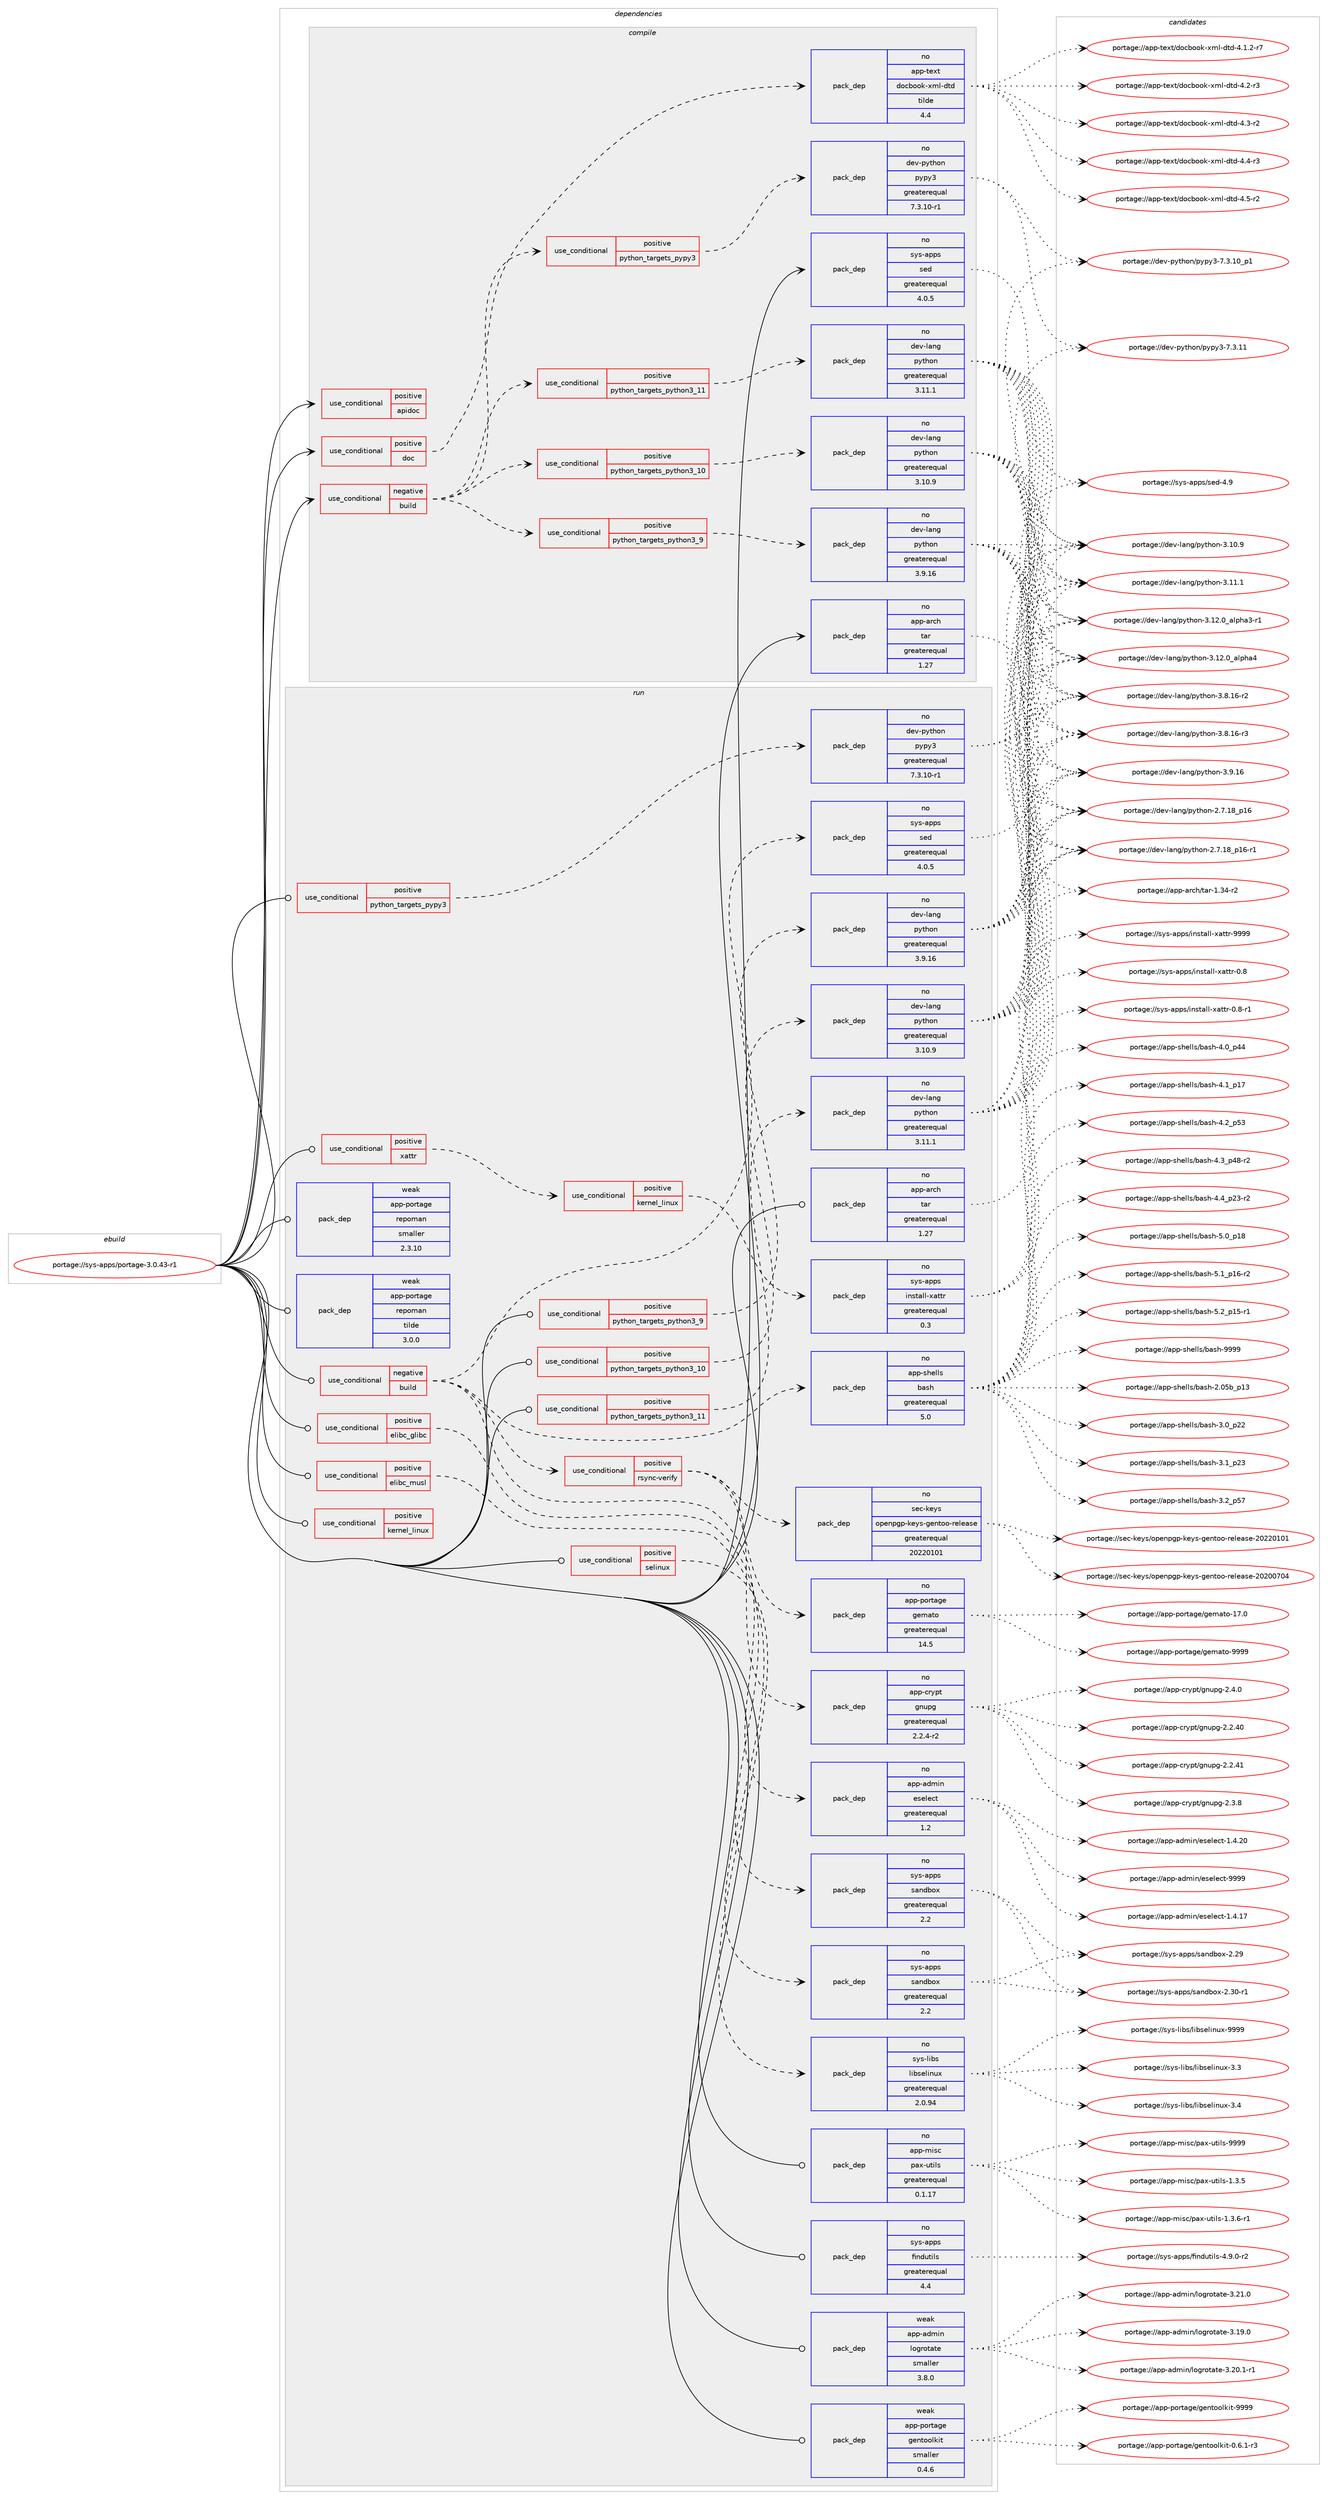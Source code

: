 digraph prolog {

# *************
# Graph options
# *************

newrank=true;
concentrate=true;
compound=true;
graph [rankdir=LR,fontname=Helvetica,fontsize=10,ranksep=1.5];#, ranksep=2.5, nodesep=0.2];
edge  [arrowhead=vee];
node  [fontname=Helvetica,fontsize=10];

# **********
# The ebuild
# **********

subgraph cluster_leftcol {
color=gray;
rank=same;
label=<<i>ebuild</i>>;
id [label="portage://sys-apps/portage-3.0.43-r1", color=red, width=4, href="../sys-apps/portage-3.0.43-r1.svg"];
}

# ****************
# The dependencies
# ****************

subgraph cluster_midcol {
color=gray;
label=<<i>dependencies</i>>;
subgraph cluster_compile {
fillcolor="#eeeeee";
style=filled;
label=<<i>compile</i>>;
subgraph cond3977 {
dependency6080 [label=<<TABLE BORDER="0" CELLBORDER="1" CELLSPACING="0" CELLPADDING="4"><TR><TD ROWSPAN="3" CELLPADDING="10">use_conditional</TD></TR><TR><TD>negative</TD></TR><TR><TD>build</TD></TR></TABLE>>, shape=none, color=red];
subgraph cond3978 {
dependency6081 [label=<<TABLE BORDER="0" CELLBORDER="1" CELLSPACING="0" CELLPADDING="4"><TR><TD ROWSPAN="3" CELLPADDING="10">use_conditional</TD></TR><TR><TD>positive</TD></TR><TR><TD>python_targets_pypy3</TD></TR></TABLE>>, shape=none, color=red];
subgraph pack2035 {
dependency6082 [label=<<TABLE BORDER="0" CELLBORDER="1" CELLSPACING="0" CELLPADDING="4" WIDTH="220"><TR><TD ROWSPAN="6" CELLPADDING="30">pack_dep</TD></TR><TR><TD WIDTH="110">no</TD></TR><TR><TD>dev-python</TD></TR><TR><TD>pypy3</TD></TR><TR><TD>greaterequal</TD></TR><TR><TD>7.3.10-r1</TD></TR></TABLE>>, shape=none, color=blue];
}
dependency6081:e -> dependency6082:w [weight=20,style="dashed",arrowhead="vee"];
}
dependency6080:e -> dependency6081:w [weight=20,style="dashed",arrowhead="vee"];
subgraph cond3979 {
dependency6083 [label=<<TABLE BORDER="0" CELLBORDER="1" CELLSPACING="0" CELLPADDING="4"><TR><TD ROWSPAN="3" CELLPADDING="10">use_conditional</TD></TR><TR><TD>positive</TD></TR><TR><TD>python_targets_python3_9</TD></TR></TABLE>>, shape=none, color=red];
subgraph pack2036 {
dependency6084 [label=<<TABLE BORDER="0" CELLBORDER="1" CELLSPACING="0" CELLPADDING="4" WIDTH="220"><TR><TD ROWSPAN="6" CELLPADDING="30">pack_dep</TD></TR><TR><TD WIDTH="110">no</TD></TR><TR><TD>dev-lang</TD></TR><TR><TD>python</TD></TR><TR><TD>greaterequal</TD></TR><TR><TD>3.9.16</TD></TR></TABLE>>, shape=none, color=blue];
}
dependency6083:e -> dependency6084:w [weight=20,style="dashed",arrowhead="vee"];
}
dependency6080:e -> dependency6083:w [weight=20,style="dashed",arrowhead="vee"];
subgraph cond3980 {
dependency6085 [label=<<TABLE BORDER="0" CELLBORDER="1" CELLSPACING="0" CELLPADDING="4"><TR><TD ROWSPAN="3" CELLPADDING="10">use_conditional</TD></TR><TR><TD>positive</TD></TR><TR><TD>python_targets_python3_10</TD></TR></TABLE>>, shape=none, color=red];
subgraph pack2037 {
dependency6086 [label=<<TABLE BORDER="0" CELLBORDER="1" CELLSPACING="0" CELLPADDING="4" WIDTH="220"><TR><TD ROWSPAN="6" CELLPADDING="30">pack_dep</TD></TR><TR><TD WIDTH="110">no</TD></TR><TR><TD>dev-lang</TD></TR><TR><TD>python</TD></TR><TR><TD>greaterequal</TD></TR><TR><TD>3.10.9</TD></TR></TABLE>>, shape=none, color=blue];
}
dependency6085:e -> dependency6086:w [weight=20,style="dashed",arrowhead="vee"];
}
dependency6080:e -> dependency6085:w [weight=20,style="dashed",arrowhead="vee"];
subgraph cond3981 {
dependency6087 [label=<<TABLE BORDER="0" CELLBORDER="1" CELLSPACING="0" CELLPADDING="4"><TR><TD ROWSPAN="3" CELLPADDING="10">use_conditional</TD></TR><TR><TD>positive</TD></TR><TR><TD>python_targets_python3_11</TD></TR></TABLE>>, shape=none, color=red];
subgraph pack2038 {
dependency6088 [label=<<TABLE BORDER="0" CELLBORDER="1" CELLSPACING="0" CELLPADDING="4" WIDTH="220"><TR><TD ROWSPAN="6" CELLPADDING="30">pack_dep</TD></TR><TR><TD WIDTH="110">no</TD></TR><TR><TD>dev-lang</TD></TR><TR><TD>python</TD></TR><TR><TD>greaterequal</TD></TR><TR><TD>3.11.1</TD></TR></TABLE>>, shape=none, color=blue];
}
dependency6087:e -> dependency6088:w [weight=20,style="dashed",arrowhead="vee"];
}
dependency6080:e -> dependency6087:w [weight=20,style="dashed",arrowhead="vee"];
}
id:e -> dependency6080:w [weight=20,style="solid",arrowhead="vee"];
subgraph cond3982 {
dependency6089 [label=<<TABLE BORDER="0" CELLBORDER="1" CELLSPACING="0" CELLPADDING="4"><TR><TD ROWSPAN="3" CELLPADDING="10">use_conditional</TD></TR><TR><TD>positive</TD></TR><TR><TD>apidoc</TD></TR></TABLE>>, shape=none, color=red];
# *** BEGIN UNKNOWN DEPENDENCY TYPE (TODO) ***
# dependency6089 -> package_dependency(portage://sys-apps/portage-3.0.43-r1,install,no,dev-python,sphinx,none,[,,],[],[use(optenable(python_targets_pypy3),negative),use(optenable(python_targets_python3_9),negative),use(optenable(python_targets_python3_10),negative),use(optenable(python_targets_python3_11),negative)])
# *** END UNKNOWN DEPENDENCY TYPE (TODO) ***

# *** BEGIN UNKNOWN DEPENDENCY TYPE (TODO) ***
# dependency6089 -> package_dependency(portage://sys-apps/portage-3.0.43-r1,install,no,dev-python,sphinx-epytext,none,[,,],[],[use(optenable(python_targets_pypy3),negative),use(optenable(python_targets_python3_9),negative),use(optenable(python_targets_python3_10),negative),use(optenable(python_targets_python3_11),negative)])
# *** END UNKNOWN DEPENDENCY TYPE (TODO) ***

}
id:e -> dependency6089:w [weight=20,style="solid",arrowhead="vee"];
subgraph cond3983 {
dependency6090 [label=<<TABLE BORDER="0" CELLBORDER="1" CELLSPACING="0" CELLPADDING="4"><TR><TD ROWSPAN="3" CELLPADDING="10">use_conditional</TD></TR><TR><TD>positive</TD></TR><TR><TD>doc</TD></TR></TABLE>>, shape=none, color=red];
# *** BEGIN UNKNOWN DEPENDENCY TYPE (TODO) ***
# dependency6090 -> package_dependency(portage://sys-apps/portage-3.0.43-r1,install,no,app-text,xmlto,none,[,,],[],[])
# *** END UNKNOWN DEPENDENCY TYPE (TODO) ***

subgraph pack2039 {
dependency6091 [label=<<TABLE BORDER="0" CELLBORDER="1" CELLSPACING="0" CELLPADDING="4" WIDTH="220"><TR><TD ROWSPAN="6" CELLPADDING="30">pack_dep</TD></TR><TR><TD WIDTH="110">no</TD></TR><TR><TD>app-text</TD></TR><TR><TD>docbook-xml-dtd</TD></TR><TR><TD>tilde</TD></TR><TR><TD>4.4</TD></TR></TABLE>>, shape=none, color=blue];
}
dependency6090:e -> dependency6091:w [weight=20,style="dashed",arrowhead="vee"];
}
id:e -> dependency6090:w [weight=20,style="solid",arrowhead="vee"];
subgraph pack2040 {
dependency6092 [label=<<TABLE BORDER="0" CELLBORDER="1" CELLSPACING="0" CELLPADDING="4" WIDTH="220"><TR><TD ROWSPAN="6" CELLPADDING="30">pack_dep</TD></TR><TR><TD WIDTH="110">no</TD></TR><TR><TD>app-arch</TD></TR><TR><TD>tar</TD></TR><TR><TD>greaterequal</TD></TR><TR><TD>1.27</TD></TR></TABLE>>, shape=none, color=blue];
}
id:e -> dependency6092:w [weight=20,style="solid",arrowhead="vee"];
# *** BEGIN UNKNOWN DEPENDENCY TYPE (TODO) ***
# id -> package_dependency(portage://sys-apps/portage-3.0.43-r1,install,no,dev-lang,python-exec,none,[,,],[slot(2)],[])
# *** END UNKNOWN DEPENDENCY TYPE (TODO) ***

subgraph pack2041 {
dependency6093 [label=<<TABLE BORDER="0" CELLBORDER="1" CELLSPACING="0" CELLPADDING="4" WIDTH="220"><TR><TD ROWSPAN="6" CELLPADDING="30">pack_dep</TD></TR><TR><TD WIDTH="110">no</TD></TR><TR><TD>sys-apps</TD></TR><TR><TD>sed</TD></TR><TR><TD>greaterequal</TD></TR><TR><TD>4.0.5</TD></TR></TABLE>>, shape=none, color=blue];
}
id:e -> dependency6093:w [weight=20,style="solid",arrowhead="vee"];
# *** BEGIN UNKNOWN DEPENDENCY TYPE (TODO) ***
# id -> package_dependency(portage://sys-apps/portage-3.0.43-r1,install,no,sys-devel,patch,none,[,,],[],[])
# *** END UNKNOWN DEPENDENCY TYPE (TODO) ***

}
subgraph cluster_compileandrun {
fillcolor="#eeeeee";
style=filled;
label=<<i>compile and run</i>>;
}
subgraph cluster_run {
fillcolor="#eeeeee";
style=filled;
label=<<i>run</i>>;
subgraph cond3984 {
dependency6094 [label=<<TABLE BORDER="0" CELLBORDER="1" CELLSPACING="0" CELLPADDING="4"><TR><TD ROWSPAN="3" CELLPADDING="10">use_conditional</TD></TR><TR><TD>negative</TD></TR><TR><TD>build</TD></TR></TABLE>>, shape=none, color=red];
subgraph pack2042 {
dependency6095 [label=<<TABLE BORDER="0" CELLBORDER="1" CELLSPACING="0" CELLPADDING="4" WIDTH="220"><TR><TD ROWSPAN="6" CELLPADDING="30">pack_dep</TD></TR><TR><TD WIDTH="110">no</TD></TR><TR><TD>sys-apps</TD></TR><TR><TD>sed</TD></TR><TR><TD>greaterequal</TD></TR><TR><TD>4.0.5</TD></TR></TABLE>>, shape=none, color=blue];
}
dependency6094:e -> dependency6095:w [weight=20,style="dashed",arrowhead="vee"];
subgraph pack2043 {
dependency6096 [label=<<TABLE BORDER="0" CELLBORDER="1" CELLSPACING="0" CELLPADDING="4" WIDTH="220"><TR><TD ROWSPAN="6" CELLPADDING="30">pack_dep</TD></TR><TR><TD WIDTH="110">no</TD></TR><TR><TD>app-shells</TD></TR><TR><TD>bash</TD></TR><TR><TD>greaterequal</TD></TR><TR><TD>5.0</TD></TR></TABLE>>, shape=none, color=blue];
}
dependency6094:e -> dependency6096:w [weight=20,style="dashed",arrowhead="vee"];
subgraph pack2044 {
dependency6097 [label=<<TABLE BORDER="0" CELLBORDER="1" CELLSPACING="0" CELLPADDING="4" WIDTH="220"><TR><TD ROWSPAN="6" CELLPADDING="30">pack_dep</TD></TR><TR><TD WIDTH="110">no</TD></TR><TR><TD>app-admin</TD></TR><TR><TD>eselect</TD></TR><TR><TD>greaterequal</TD></TR><TR><TD>1.2</TD></TR></TABLE>>, shape=none, color=blue];
}
dependency6094:e -> dependency6097:w [weight=20,style="dashed",arrowhead="vee"];
subgraph cond3985 {
dependency6098 [label=<<TABLE BORDER="0" CELLBORDER="1" CELLSPACING="0" CELLPADDING="4"><TR><TD ROWSPAN="3" CELLPADDING="10">use_conditional</TD></TR><TR><TD>positive</TD></TR><TR><TD>rsync-verify</TD></TR></TABLE>>, shape=none, color=red];
subgraph pack2045 {
dependency6099 [label=<<TABLE BORDER="0" CELLBORDER="1" CELLSPACING="0" CELLPADDING="4" WIDTH="220"><TR><TD ROWSPAN="6" CELLPADDING="30">pack_dep</TD></TR><TR><TD WIDTH="110">no</TD></TR><TR><TD>app-portage</TD></TR><TR><TD>gemato</TD></TR><TR><TD>greaterequal</TD></TR><TR><TD>14.5</TD></TR></TABLE>>, shape=none, color=blue];
}
dependency6098:e -> dependency6099:w [weight=20,style="dashed",arrowhead="vee"];
subgraph pack2046 {
dependency6100 [label=<<TABLE BORDER="0" CELLBORDER="1" CELLSPACING="0" CELLPADDING="4" WIDTH="220"><TR><TD ROWSPAN="6" CELLPADDING="30">pack_dep</TD></TR><TR><TD WIDTH="110">no</TD></TR><TR><TD>sec-keys</TD></TR><TR><TD>openpgp-keys-gentoo-release</TD></TR><TR><TD>greaterequal</TD></TR><TR><TD>20220101</TD></TR></TABLE>>, shape=none, color=blue];
}
dependency6098:e -> dependency6100:w [weight=20,style="dashed",arrowhead="vee"];
subgraph pack2047 {
dependency6101 [label=<<TABLE BORDER="0" CELLBORDER="1" CELLSPACING="0" CELLPADDING="4" WIDTH="220"><TR><TD ROWSPAN="6" CELLPADDING="30">pack_dep</TD></TR><TR><TD WIDTH="110">no</TD></TR><TR><TD>app-crypt</TD></TR><TR><TD>gnupg</TD></TR><TR><TD>greaterequal</TD></TR><TR><TD>2.2.4-r2</TD></TR></TABLE>>, shape=none, color=blue];
}
dependency6098:e -> dependency6101:w [weight=20,style="dashed",arrowhead="vee"];
}
dependency6094:e -> dependency6098:w [weight=20,style="dashed",arrowhead="vee"];
}
id:e -> dependency6094:w [weight=20,style="solid",arrowhead="odot"];
subgraph cond3986 {
dependency6102 [label=<<TABLE BORDER="0" CELLBORDER="1" CELLSPACING="0" CELLPADDING="4"><TR><TD ROWSPAN="3" CELLPADDING="10">use_conditional</TD></TR><TR><TD>positive</TD></TR><TR><TD>elibc_glibc</TD></TR></TABLE>>, shape=none, color=red];
subgraph pack2048 {
dependency6103 [label=<<TABLE BORDER="0" CELLBORDER="1" CELLSPACING="0" CELLPADDING="4" WIDTH="220"><TR><TD ROWSPAN="6" CELLPADDING="30">pack_dep</TD></TR><TR><TD WIDTH="110">no</TD></TR><TR><TD>sys-apps</TD></TR><TR><TD>sandbox</TD></TR><TR><TD>greaterequal</TD></TR><TR><TD>2.2</TD></TR></TABLE>>, shape=none, color=blue];
}
dependency6102:e -> dependency6103:w [weight=20,style="dashed",arrowhead="vee"];
}
id:e -> dependency6102:w [weight=20,style="solid",arrowhead="odot"];
subgraph cond3987 {
dependency6104 [label=<<TABLE BORDER="0" CELLBORDER="1" CELLSPACING="0" CELLPADDING="4"><TR><TD ROWSPAN="3" CELLPADDING="10">use_conditional</TD></TR><TR><TD>positive</TD></TR><TR><TD>elibc_musl</TD></TR></TABLE>>, shape=none, color=red];
subgraph pack2049 {
dependency6105 [label=<<TABLE BORDER="0" CELLBORDER="1" CELLSPACING="0" CELLPADDING="4" WIDTH="220"><TR><TD ROWSPAN="6" CELLPADDING="30">pack_dep</TD></TR><TR><TD WIDTH="110">no</TD></TR><TR><TD>sys-apps</TD></TR><TR><TD>sandbox</TD></TR><TR><TD>greaterequal</TD></TR><TR><TD>2.2</TD></TR></TABLE>>, shape=none, color=blue];
}
dependency6104:e -> dependency6105:w [weight=20,style="dashed",arrowhead="vee"];
}
id:e -> dependency6104:w [weight=20,style="solid",arrowhead="odot"];
subgraph cond3988 {
dependency6106 [label=<<TABLE BORDER="0" CELLBORDER="1" CELLSPACING="0" CELLPADDING="4"><TR><TD ROWSPAN="3" CELLPADDING="10">use_conditional</TD></TR><TR><TD>positive</TD></TR><TR><TD>kernel_linux</TD></TR></TABLE>>, shape=none, color=red];
# *** BEGIN UNKNOWN DEPENDENCY TYPE (TODO) ***
# dependency6106 -> package_dependency(portage://sys-apps/portage-3.0.43-r1,run,no,sys-apps,util-linux,none,[,,],[],[])
# *** END UNKNOWN DEPENDENCY TYPE (TODO) ***

}
id:e -> dependency6106:w [weight=20,style="solid",arrowhead="odot"];
subgraph cond3989 {
dependency6107 [label=<<TABLE BORDER="0" CELLBORDER="1" CELLSPACING="0" CELLPADDING="4"><TR><TD ROWSPAN="3" CELLPADDING="10">use_conditional</TD></TR><TR><TD>positive</TD></TR><TR><TD>python_targets_pypy3</TD></TR></TABLE>>, shape=none, color=red];
subgraph pack2050 {
dependency6108 [label=<<TABLE BORDER="0" CELLBORDER="1" CELLSPACING="0" CELLPADDING="4" WIDTH="220"><TR><TD ROWSPAN="6" CELLPADDING="30">pack_dep</TD></TR><TR><TD WIDTH="110">no</TD></TR><TR><TD>dev-python</TD></TR><TR><TD>pypy3</TD></TR><TR><TD>greaterequal</TD></TR><TR><TD>7.3.10-r1</TD></TR></TABLE>>, shape=none, color=blue];
}
dependency6107:e -> dependency6108:w [weight=20,style="dashed",arrowhead="vee"];
}
id:e -> dependency6107:w [weight=20,style="solid",arrowhead="odot"];
subgraph cond3990 {
dependency6109 [label=<<TABLE BORDER="0" CELLBORDER="1" CELLSPACING="0" CELLPADDING="4"><TR><TD ROWSPAN="3" CELLPADDING="10">use_conditional</TD></TR><TR><TD>positive</TD></TR><TR><TD>python_targets_python3_10</TD></TR></TABLE>>, shape=none, color=red];
subgraph pack2051 {
dependency6110 [label=<<TABLE BORDER="0" CELLBORDER="1" CELLSPACING="0" CELLPADDING="4" WIDTH="220"><TR><TD ROWSPAN="6" CELLPADDING="30">pack_dep</TD></TR><TR><TD WIDTH="110">no</TD></TR><TR><TD>dev-lang</TD></TR><TR><TD>python</TD></TR><TR><TD>greaterequal</TD></TR><TR><TD>3.10.9</TD></TR></TABLE>>, shape=none, color=blue];
}
dependency6109:e -> dependency6110:w [weight=20,style="dashed",arrowhead="vee"];
}
id:e -> dependency6109:w [weight=20,style="solid",arrowhead="odot"];
subgraph cond3991 {
dependency6111 [label=<<TABLE BORDER="0" CELLBORDER="1" CELLSPACING="0" CELLPADDING="4"><TR><TD ROWSPAN="3" CELLPADDING="10">use_conditional</TD></TR><TR><TD>positive</TD></TR><TR><TD>python_targets_python3_11</TD></TR></TABLE>>, shape=none, color=red];
subgraph pack2052 {
dependency6112 [label=<<TABLE BORDER="0" CELLBORDER="1" CELLSPACING="0" CELLPADDING="4" WIDTH="220"><TR><TD ROWSPAN="6" CELLPADDING="30">pack_dep</TD></TR><TR><TD WIDTH="110">no</TD></TR><TR><TD>dev-lang</TD></TR><TR><TD>python</TD></TR><TR><TD>greaterequal</TD></TR><TR><TD>3.11.1</TD></TR></TABLE>>, shape=none, color=blue];
}
dependency6111:e -> dependency6112:w [weight=20,style="dashed",arrowhead="vee"];
}
id:e -> dependency6111:w [weight=20,style="solid",arrowhead="odot"];
subgraph cond3992 {
dependency6113 [label=<<TABLE BORDER="0" CELLBORDER="1" CELLSPACING="0" CELLPADDING="4"><TR><TD ROWSPAN="3" CELLPADDING="10">use_conditional</TD></TR><TR><TD>positive</TD></TR><TR><TD>python_targets_python3_9</TD></TR></TABLE>>, shape=none, color=red];
subgraph pack2053 {
dependency6114 [label=<<TABLE BORDER="0" CELLBORDER="1" CELLSPACING="0" CELLPADDING="4" WIDTH="220"><TR><TD ROWSPAN="6" CELLPADDING="30">pack_dep</TD></TR><TR><TD WIDTH="110">no</TD></TR><TR><TD>dev-lang</TD></TR><TR><TD>python</TD></TR><TR><TD>greaterequal</TD></TR><TR><TD>3.9.16</TD></TR></TABLE>>, shape=none, color=blue];
}
dependency6113:e -> dependency6114:w [weight=20,style="dashed",arrowhead="vee"];
}
id:e -> dependency6113:w [weight=20,style="solid",arrowhead="odot"];
subgraph cond3993 {
dependency6115 [label=<<TABLE BORDER="0" CELLBORDER="1" CELLSPACING="0" CELLPADDING="4"><TR><TD ROWSPAN="3" CELLPADDING="10">use_conditional</TD></TR><TR><TD>positive</TD></TR><TR><TD>selinux</TD></TR></TABLE>>, shape=none, color=red];
subgraph pack2054 {
dependency6116 [label=<<TABLE BORDER="0" CELLBORDER="1" CELLSPACING="0" CELLPADDING="4" WIDTH="220"><TR><TD ROWSPAN="6" CELLPADDING="30">pack_dep</TD></TR><TR><TD WIDTH="110">no</TD></TR><TR><TD>sys-libs</TD></TR><TR><TD>libselinux</TD></TR><TR><TD>greaterequal</TD></TR><TR><TD>2.0.94</TD></TR></TABLE>>, shape=none, color=blue];
}
dependency6115:e -> dependency6116:w [weight=20,style="dashed",arrowhead="vee"];
}
id:e -> dependency6115:w [weight=20,style="solid",arrowhead="odot"];
subgraph cond3994 {
dependency6117 [label=<<TABLE BORDER="0" CELLBORDER="1" CELLSPACING="0" CELLPADDING="4"><TR><TD ROWSPAN="3" CELLPADDING="10">use_conditional</TD></TR><TR><TD>positive</TD></TR><TR><TD>xattr</TD></TR></TABLE>>, shape=none, color=red];
subgraph cond3995 {
dependency6118 [label=<<TABLE BORDER="0" CELLBORDER="1" CELLSPACING="0" CELLPADDING="4"><TR><TD ROWSPAN="3" CELLPADDING="10">use_conditional</TD></TR><TR><TD>positive</TD></TR><TR><TD>kernel_linux</TD></TR></TABLE>>, shape=none, color=red];
subgraph pack2055 {
dependency6119 [label=<<TABLE BORDER="0" CELLBORDER="1" CELLSPACING="0" CELLPADDING="4" WIDTH="220"><TR><TD ROWSPAN="6" CELLPADDING="30">pack_dep</TD></TR><TR><TD WIDTH="110">no</TD></TR><TR><TD>sys-apps</TD></TR><TR><TD>install-xattr</TD></TR><TR><TD>greaterequal</TD></TR><TR><TD>0.3</TD></TR></TABLE>>, shape=none, color=blue];
}
dependency6118:e -> dependency6119:w [weight=20,style="dashed",arrowhead="vee"];
}
dependency6117:e -> dependency6118:w [weight=20,style="dashed",arrowhead="vee"];
}
id:e -> dependency6117:w [weight=20,style="solid",arrowhead="odot"];
# *** BEGIN UNKNOWN DEPENDENCY TYPE (TODO) ***
# id -> package_dependency(portage://sys-apps/portage-3.0.43-r1,run,no,acct-user,portage,none,[,,],[],[])
# *** END UNKNOWN DEPENDENCY TYPE (TODO) ***

subgraph pack2056 {
dependency6120 [label=<<TABLE BORDER="0" CELLBORDER="1" CELLSPACING="0" CELLPADDING="4" WIDTH="220"><TR><TD ROWSPAN="6" CELLPADDING="30">pack_dep</TD></TR><TR><TD WIDTH="110">no</TD></TR><TR><TD>app-arch</TD></TR><TR><TD>tar</TD></TR><TR><TD>greaterequal</TD></TR><TR><TD>1.27</TD></TR></TABLE>>, shape=none, color=blue];
}
id:e -> dependency6120:w [weight=20,style="solid",arrowhead="odot"];
# *** BEGIN UNKNOWN DEPENDENCY TYPE (TODO) ***
# id -> package_dependency(portage://sys-apps/portage-3.0.43-r1,run,no,app-arch,zstd,none,[,,],[],[])
# *** END UNKNOWN DEPENDENCY TYPE (TODO) ***

subgraph pack2057 {
dependency6121 [label=<<TABLE BORDER="0" CELLBORDER="1" CELLSPACING="0" CELLPADDING="4" WIDTH="220"><TR><TD ROWSPAN="6" CELLPADDING="30">pack_dep</TD></TR><TR><TD WIDTH="110">no</TD></TR><TR><TD>app-misc</TD></TR><TR><TD>pax-utils</TD></TR><TR><TD>greaterequal</TD></TR><TR><TD>0.1.17</TD></TR></TABLE>>, shape=none, color=blue];
}
id:e -> dependency6121:w [weight=20,style="solid",arrowhead="odot"];
# *** BEGIN UNKNOWN DEPENDENCY TYPE (TODO) ***
# id -> package_dependency(portage://sys-apps/portage-3.0.43-r1,run,no,dev-lang,python-exec,none,[,,],[slot(2)],[])
# *** END UNKNOWN DEPENDENCY TYPE (TODO) ***

subgraph pack2058 {
dependency6122 [label=<<TABLE BORDER="0" CELLBORDER="1" CELLSPACING="0" CELLPADDING="4" WIDTH="220"><TR><TD ROWSPAN="6" CELLPADDING="30">pack_dep</TD></TR><TR><TD WIDTH="110">no</TD></TR><TR><TD>sys-apps</TD></TR><TR><TD>findutils</TD></TR><TR><TD>greaterequal</TD></TR><TR><TD>4.4</TD></TR></TABLE>>, shape=none, color=blue];
}
id:e -> dependency6122:w [weight=20,style="solid",arrowhead="odot"];
subgraph pack2059 {
dependency6123 [label=<<TABLE BORDER="0" CELLBORDER="1" CELLSPACING="0" CELLPADDING="4" WIDTH="220"><TR><TD ROWSPAN="6" CELLPADDING="30">pack_dep</TD></TR><TR><TD WIDTH="110">weak</TD></TR><TR><TD>app-admin</TD></TR><TR><TD>logrotate</TD></TR><TR><TD>smaller</TD></TR><TR><TD>3.8.0</TD></TR></TABLE>>, shape=none, color=blue];
}
id:e -> dependency6123:w [weight=20,style="solid",arrowhead="odot"];
subgraph pack2060 {
dependency6124 [label=<<TABLE BORDER="0" CELLBORDER="1" CELLSPACING="0" CELLPADDING="4" WIDTH="220"><TR><TD ROWSPAN="6" CELLPADDING="30">pack_dep</TD></TR><TR><TD WIDTH="110">weak</TD></TR><TR><TD>app-portage</TD></TR><TR><TD>gentoolkit</TD></TR><TR><TD>smaller</TD></TR><TR><TD>0.4.6</TD></TR></TABLE>>, shape=none, color=blue];
}
id:e -> dependency6124:w [weight=20,style="solid",arrowhead="odot"];
subgraph pack2061 {
dependency6125 [label=<<TABLE BORDER="0" CELLBORDER="1" CELLSPACING="0" CELLPADDING="4" WIDTH="220"><TR><TD ROWSPAN="6" CELLPADDING="30">pack_dep</TD></TR><TR><TD WIDTH="110">weak</TD></TR><TR><TD>app-portage</TD></TR><TR><TD>repoman</TD></TR><TR><TD>smaller</TD></TR><TR><TD>2.3.10</TD></TR></TABLE>>, shape=none, color=blue];
}
id:e -> dependency6125:w [weight=20,style="solid",arrowhead="odot"];
subgraph pack2062 {
dependency6126 [label=<<TABLE BORDER="0" CELLBORDER="1" CELLSPACING="0" CELLPADDING="4" WIDTH="220"><TR><TD ROWSPAN="6" CELLPADDING="30">pack_dep</TD></TR><TR><TD WIDTH="110">weak</TD></TR><TR><TD>app-portage</TD></TR><TR><TD>repoman</TD></TR><TR><TD>tilde</TD></TR><TR><TD>3.0.0</TD></TR></TABLE>>, shape=none, color=blue];
}
id:e -> dependency6126:w [weight=20,style="solid",arrowhead="odot"];
}
}

# **************
# The candidates
# **************

subgraph cluster_choices {
rank=same;
color=gray;
label=<<i>candidates</i>>;

subgraph choice2035 {
color=black;
nodesep=1;
choice100101118451121211161041111104711212111212151455546514649489511249 [label="portage://dev-python/pypy3-7.3.10_p1", color=red, width=4,href="../dev-python/pypy3-7.3.10_p1.svg"];
choice10010111845112121116104111110471121211121215145554651464949 [label="portage://dev-python/pypy3-7.3.11", color=red, width=4,href="../dev-python/pypy3-7.3.11.svg"];
dependency6082:e -> choice100101118451121211161041111104711212111212151455546514649489511249:w [style=dotted,weight="100"];
dependency6082:e -> choice10010111845112121116104111110471121211121215145554651464949:w [style=dotted,weight="100"];
}
subgraph choice2036 {
color=black;
nodesep=1;
choice10010111845108971101034711212111610411111045504655464956951124954 [label="portage://dev-lang/python-2.7.18_p16", color=red, width=4,href="../dev-lang/python-2.7.18_p16.svg"];
choice100101118451089711010347112121116104111110455046554649569511249544511449 [label="portage://dev-lang/python-2.7.18_p16-r1", color=red, width=4,href="../dev-lang/python-2.7.18_p16-r1.svg"];
choice10010111845108971101034711212111610411111045514649484657 [label="portage://dev-lang/python-3.10.9", color=red, width=4,href="../dev-lang/python-3.10.9.svg"];
choice10010111845108971101034711212111610411111045514649494649 [label="portage://dev-lang/python-3.11.1", color=red, width=4,href="../dev-lang/python-3.11.1.svg"];
choice10010111845108971101034711212111610411111045514649504648959710811210497514511449 [label="portage://dev-lang/python-3.12.0_alpha3-r1", color=red, width=4,href="../dev-lang/python-3.12.0_alpha3-r1.svg"];
choice1001011184510897110103471121211161041111104551464950464895971081121049752 [label="portage://dev-lang/python-3.12.0_alpha4", color=red, width=4,href="../dev-lang/python-3.12.0_alpha4.svg"];
choice100101118451089711010347112121116104111110455146564649544511450 [label="portage://dev-lang/python-3.8.16-r2", color=red, width=4,href="../dev-lang/python-3.8.16-r2.svg"];
choice100101118451089711010347112121116104111110455146564649544511451 [label="portage://dev-lang/python-3.8.16-r3", color=red, width=4,href="../dev-lang/python-3.8.16-r3.svg"];
choice10010111845108971101034711212111610411111045514657464954 [label="portage://dev-lang/python-3.9.16", color=red, width=4,href="../dev-lang/python-3.9.16.svg"];
dependency6084:e -> choice10010111845108971101034711212111610411111045504655464956951124954:w [style=dotted,weight="100"];
dependency6084:e -> choice100101118451089711010347112121116104111110455046554649569511249544511449:w [style=dotted,weight="100"];
dependency6084:e -> choice10010111845108971101034711212111610411111045514649484657:w [style=dotted,weight="100"];
dependency6084:e -> choice10010111845108971101034711212111610411111045514649494649:w [style=dotted,weight="100"];
dependency6084:e -> choice10010111845108971101034711212111610411111045514649504648959710811210497514511449:w [style=dotted,weight="100"];
dependency6084:e -> choice1001011184510897110103471121211161041111104551464950464895971081121049752:w [style=dotted,weight="100"];
dependency6084:e -> choice100101118451089711010347112121116104111110455146564649544511450:w [style=dotted,weight="100"];
dependency6084:e -> choice100101118451089711010347112121116104111110455146564649544511451:w [style=dotted,weight="100"];
dependency6084:e -> choice10010111845108971101034711212111610411111045514657464954:w [style=dotted,weight="100"];
}
subgraph choice2037 {
color=black;
nodesep=1;
choice10010111845108971101034711212111610411111045504655464956951124954 [label="portage://dev-lang/python-2.7.18_p16", color=red, width=4,href="../dev-lang/python-2.7.18_p16.svg"];
choice100101118451089711010347112121116104111110455046554649569511249544511449 [label="portage://dev-lang/python-2.7.18_p16-r1", color=red, width=4,href="../dev-lang/python-2.7.18_p16-r1.svg"];
choice10010111845108971101034711212111610411111045514649484657 [label="portage://dev-lang/python-3.10.9", color=red, width=4,href="../dev-lang/python-3.10.9.svg"];
choice10010111845108971101034711212111610411111045514649494649 [label="portage://dev-lang/python-3.11.1", color=red, width=4,href="../dev-lang/python-3.11.1.svg"];
choice10010111845108971101034711212111610411111045514649504648959710811210497514511449 [label="portage://dev-lang/python-3.12.0_alpha3-r1", color=red, width=4,href="../dev-lang/python-3.12.0_alpha3-r1.svg"];
choice1001011184510897110103471121211161041111104551464950464895971081121049752 [label="portage://dev-lang/python-3.12.0_alpha4", color=red, width=4,href="../dev-lang/python-3.12.0_alpha4.svg"];
choice100101118451089711010347112121116104111110455146564649544511450 [label="portage://dev-lang/python-3.8.16-r2", color=red, width=4,href="../dev-lang/python-3.8.16-r2.svg"];
choice100101118451089711010347112121116104111110455146564649544511451 [label="portage://dev-lang/python-3.8.16-r3", color=red, width=4,href="../dev-lang/python-3.8.16-r3.svg"];
choice10010111845108971101034711212111610411111045514657464954 [label="portage://dev-lang/python-3.9.16", color=red, width=4,href="../dev-lang/python-3.9.16.svg"];
dependency6086:e -> choice10010111845108971101034711212111610411111045504655464956951124954:w [style=dotted,weight="100"];
dependency6086:e -> choice100101118451089711010347112121116104111110455046554649569511249544511449:w [style=dotted,weight="100"];
dependency6086:e -> choice10010111845108971101034711212111610411111045514649484657:w [style=dotted,weight="100"];
dependency6086:e -> choice10010111845108971101034711212111610411111045514649494649:w [style=dotted,weight="100"];
dependency6086:e -> choice10010111845108971101034711212111610411111045514649504648959710811210497514511449:w [style=dotted,weight="100"];
dependency6086:e -> choice1001011184510897110103471121211161041111104551464950464895971081121049752:w [style=dotted,weight="100"];
dependency6086:e -> choice100101118451089711010347112121116104111110455146564649544511450:w [style=dotted,weight="100"];
dependency6086:e -> choice100101118451089711010347112121116104111110455146564649544511451:w [style=dotted,weight="100"];
dependency6086:e -> choice10010111845108971101034711212111610411111045514657464954:w [style=dotted,weight="100"];
}
subgraph choice2038 {
color=black;
nodesep=1;
choice10010111845108971101034711212111610411111045504655464956951124954 [label="portage://dev-lang/python-2.7.18_p16", color=red, width=4,href="../dev-lang/python-2.7.18_p16.svg"];
choice100101118451089711010347112121116104111110455046554649569511249544511449 [label="portage://dev-lang/python-2.7.18_p16-r1", color=red, width=4,href="../dev-lang/python-2.7.18_p16-r1.svg"];
choice10010111845108971101034711212111610411111045514649484657 [label="portage://dev-lang/python-3.10.9", color=red, width=4,href="../dev-lang/python-3.10.9.svg"];
choice10010111845108971101034711212111610411111045514649494649 [label="portage://dev-lang/python-3.11.1", color=red, width=4,href="../dev-lang/python-3.11.1.svg"];
choice10010111845108971101034711212111610411111045514649504648959710811210497514511449 [label="portage://dev-lang/python-3.12.0_alpha3-r1", color=red, width=4,href="../dev-lang/python-3.12.0_alpha3-r1.svg"];
choice1001011184510897110103471121211161041111104551464950464895971081121049752 [label="portage://dev-lang/python-3.12.0_alpha4", color=red, width=4,href="../dev-lang/python-3.12.0_alpha4.svg"];
choice100101118451089711010347112121116104111110455146564649544511450 [label="portage://dev-lang/python-3.8.16-r2", color=red, width=4,href="../dev-lang/python-3.8.16-r2.svg"];
choice100101118451089711010347112121116104111110455146564649544511451 [label="portage://dev-lang/python-3.8.16-r3", color=red, width=4,href="../dev-lang/python-3.8.16-r3.svg"];
choice10010111845108971101034711212111610411111045514657464954 [label="portage://dev-lang/python-3.9.16", color=red, width=4,href="../dev-lang/python-3.9.16.svg"];
dependency6088:e -> choice10010111845108971101034711212111610411111045504655464956951124954:w [style=dotted,weight="100"];
dependency6088:e -> choice100101118451089711010347112121116104111110455046554649569511249544511449:w [style=dotted,weight="100"];
dependency6088:e -> choice10010111845108971101034711212111610411111045514649484657:w [style=dotted,weight="100"];
dependency6088:e -> choice10010111845108971101034711212111610411111045514649494649:w [style=dotted,weight="100"];
dependency6088:e -> choice10010111845108971101034711212111610411111045514649504648959710811210497514511449:w [style=dotted,weight="100"];
dependency6088:e -> choice1001011184510897110103471121211161041111104551464950464895971081121049752:w [style=dotted,weight="100"];
dependency6088:e -> choice100101118451089711010347112121116104111110455146564649544511450:w [style=dotted,weight="100"];
dependency6088:e -> choice100101118451089711010347112121116104111110455146564649544511451:w [style=dotted,weight="100"];
dependency6088:e -> choice10010111845108971101034711212111610411111045514657464954:w [style=dotted,weight="100"];
}
subgraph choice2039 {
color=black;
nodesep=1;
choice971121124511610112011647100111999811111110745120109108451001161004552464946504511455 [label="portage://app-text/docbook-xml-dtd-4.1.2-r7", color=red, width=4,href="../app-text/docbook-xml-dtd-4.1.2-r7.svg"];
choice97112112451161011201164710011199981111111074512010910845100116100455246504511451 [label="portage://app-text/docbook-xml-dtd-4.2-r3", color=red, width=4,href="../app-text/docbook-xml-dtd-4.2-r3.svg"];
choice97112112451161011201164710011199981111111074512010910845100116100455246514511450 [label="portage://app-text/docbook-xml-dtd-4.3-r2", color=red, width=4,href="../app-text/docbook-xml-dtd-4.3-r2.svg"];
choice97112112451161011201164710011199981111111074512010910845100116100455246524511451 [label="portage://app-text/docbook-xml-dtd-4.4-r3", color=red, width=4,href="../app-text/docbook-xml-dtd-4.4-r3.svg"];
choice97112112451161011201164710011199981111111074512010910845100116100455246534511450 [label="portage://app-text/docbook-xml-dtd-4.5-r2", color=red, width=4,href="../app-text/docbook-xml-dtd-4.5-r2.svg"];
dependency6091:e -> choice971121124511610112011647100111999811111110745120109108451001161004552464946504511455:w [style=dotted,weight="100"];
dependency6091:e -> choice97112112451161011201164710011199981111111074512010910845100116100455246504511451:w [style=dotted,weight="100"];
dependency6091:e -> choice97112112451161011201164710011199981111111074512010910845100116100455246514511450:w [style=dotted,weight="100"];
dependency6091:e -> choice97112112451161011201164710011199981111111074512010910845100116100455246524511451:w [style=dotted,weight="100"];
dependency6091:e -> choice97112112451161011201164710011199981111111074512010910845100116100455246534511450:w [style=dotted,weight="100"];
}
subgraph choice2040 {
color=black;
nodesep=1;
choice97112112459711499104471169711445494651524511450 [label="portage://app-arch/tar-1.34-r2", color=red, width=4,href="../app-arch/tar-1.34-r2.svg"];
dependency6092:e -> choice97112112459711499104471169711445494651524511450:w [style=dotted,weight="100"];
}
subgraph choice2041 {
color=black;
nodesep=1;
choice11512111545971121121154711510110045524657 [label="portage://sys-apps/sed-4.9", color=red, width=4,href="../sys-apps/sed-4.9.svg"];
dependency6093:e -> choice11512111545971121121154711510110045524657:w [style=dotted,weight="100"];
}
subgraph choice2042 {
color=black;
nodesep=1;
choice11512111545971121121154711510110045524657 [label="portage://sys-apps/sed-4.9", color=red, width=4,href="../sys-apps/sed-4.9.svg"];
dependency6095:e -> choice11512111545971121121154711510110045524657:w [style=dotted,weight="100"];
}
subgraph choice2043 {
color=black;
nodesep=1;
choice9711211245115104101108108115479897115104455046485398951124951 [label="portage://app-shells/bash-2.05b_p13", color=red, width=4,href="../app-shells/bash-2.05b_p13.svg"];
choice971121124511510410110810811547989711510445514648951125050 [label="portage://app-shells/bash-3.0_p22", color=red, width=4,href="../app-shells/bash-3.0_p22.svg"];
choice971121124511510410110810811547989711510445514649951125051 [label="portage://app-shells/bash-3.1_p23", color=red, width=4,href="../app-shells/bash-3.1_p23.svg"];
choice971121124511510410110810811547989711510445514650951125355 [label="portage://app-shells/bash-3.2_p57", color=red, width=4,href="../app-shells/bash-3.2_p57.svg"];
choice971121124511510410110810811547989711510445524648951125252 [label="portage://app-shells/bash-4.0_p44", color=red, width=4,href="../app-shells/bash-4.0_p44.svg"];
choice971121124511510410110810811547989711510445524649951124955 [label="portage://app-shells/bash-4.1_p17", color=red, width=4,href="../app-shells/bash-4.1_p17.svg"];
choice971121124511510410110810811547989711510445524650951125351 [label="portage://app-shells/bash-4.2_p53", color=red, width=4,href="../app-shells/bash-4.2_p53.svg"];
choice9711211245115104101108108115479897115104455246519511252564511450 [label="portage://app-shells/bash-4.3_p48-r2", color=red, width=4,href="../app-shells/bash-4.3_p48-r2.svg"];
choice9711211245115104101108108115479897115104455246529511250514511450 [label="portage://app-shells/bash-4.4_p23-r2", color=red, width=4,href="../app-shells/bash-4.4_p23-r2.svg"];
choice971121124511510410110810811547989711510445534648951124956 [label="portage://app-shells/bash-5.0_p18", color=red, width=4,href="../app-shells/bash-5.0_p18.svg"];
choice9711211245115104101108108115479897115104455346499511249544511450 [label="portage://app-shells/bash-5.1_p16-r2", color=red, width=4,href="../app-shells/bash-5.1_p16-r2.svg"];
choice9711211245115104101108108115479897115104455346509511249534511449 [label="portage://app-shells/bash-5.2_p15-r1", color=red, width=4,href="../app-shells/bash-5.2_p15-r1.svg"];
choice97112112451151041011081081154798971151044557575757 [label="portage://app-shells/bash-9999", color=red, width=4,href="../app-shells/bash-9999.svg"];
dependency6096:e -> choice9711211245115104101108108115479897115104455046485398951124951:w [style=dotted,weight="100"];
dependency6096:e -> choice971121124511510410110810811547989711510445514648951125050:w [style=dotted,weight="100"];
dependency6096:e -> choice971121124511510410110810811547989711510445514649951125051:w [style=dotted,weight="100"];
dependency6096:e -> choice971121124511510410110810811547989711510445514650951125355:w [style=dotted,weight="100"];
dependency6096:e -> choice971121124511510410110810811547989711510445524648951125252:w [style=dotted,weight="100"];
dependency6096:e -> choice971121124511510410110810811547989711510445524649951124955:w [style=dotted,weight="100"];
dependency6096:e -> choice971121124511510410110810811547989711510445524650951125351:w [style=dotted,weight="100"];
dependency6096:e -> choice9711211245115104101108108115479897115104455246519511252564511450:w [style=dotted,weight="100"];
dependency6096:e -> choice9711211245115104101108108115479897115104455246529511250514511450:w [style=dotted,weight="100"];
dependency6096:e -> choice971121124511510410110810811547989711510445534648951124956:w [style=dotted,weight="100"];
dependency6096:e -> choice9711211245115104101108108115479897115104455346499511249544511450:w [style=dotted,weight="100"];
dependency6096:e -> choice9711211245115104101108108115479897115104455346509511249534511449:w [style=dotted,weight="100"];
dependency6096:e -> choice97112112451151041011081081154798971151044557575757:w [style=dotted,weight="100"];
}
subgraph choice2044 {
color=black;
nodesep=1;
choice971121124597100109105110471011151011081019911645494652464955 [label="portage://app-admin/eselect-1.4.17", color=red, width=4,href="../app-admin/eselect-1.4.17.svg"];
choice971121124597100109105110471011151011081019911645494652465048 [label="portage://app-admin/eselect-1.4.20", color=red, width=4,href="../app-admin/eselect-1.4.20.svg"];
choice97112112459710010910511047101115101108101991164557575757 [label="portage://app-admin/eselect-9999", color=red, width=4,href="../app-admin/eselect-9999.svg"];
dependency6097:e -> choice971121124597100109105110471011151011081019911645494652464955:w [style=dotted,weight="100"];
dependency6097:e -> choice971121124597100109105110471011151011081019911645494652465048:w [style=dotted,weight="100"];
dependency6097:e -> choice97112112459710010910511047101115101108101991164557575757:w [style=dotted,weight="100"];
}
subgraph choice2045 {
color=black;
nodesep=1;
choice97112112451121111141169710310147103101109971161114549554648 [label="portage://app-portage/gemato-17.0", color=red, width=4,href="../app-portage/gemato-17.0.svg"];
choice97112112451121111141169710310147103101109971161114557575757 [label="portage://app-portage/gemato-9999", color=red, width=4,href="../app-portage/gemato-9999.svg"];
dependency6099:e -> choice97112112451121111141169710310147103101109971161114549554648:w [style=dotted,weight="100"];
dependency6099:e -> choice97112112451121111141169710310147103101109971161114557575757:w [style=dotted,weight="100"];
}
subgraph choice2046 {
color=black;
nodesep=1;
choice11510199451071011211154711111210111011210311245107101121115451031011101161111114511410110810197115101455048504848554852 [label="portage://sec-keys/openpgp-keys-gentoo-release-20200704", color=red, width=4,href="../sec-keys/openpgp-keys-gentoo-release-20200704.svg"];
choice11510199451071011211154711111210111011210311245107101121115451031011101161111114511410110810197115101455048505048494849 [label="portage://sec-keys/openpgp-keys-gentoo-release-20220101", color=red, width=4,href="../sec-keys/openpgp-keys-gentoo-release-20220101.svg"];
dependency6100:e -> choice11510199451071011211154711111210111011210311245107101121115451031011101161111114511410110810197115101455048504848554852:w [style=dotted,weight="100"];
dependency6100:e -> choice11510199451071011211154711111210111011210311245107101121115451031011101161111114511410110810197115101455048505048494849:w [style=dotted,weight="100"];
}
subgraph choice2047 {
color=black;
nodesep=1;
choice9711211245991141211121164710311011711210345504650465248 [label="portage://app-crypt/gnupg-2.2.40", color=red, width=4,href="../app-crypt/gnupg-2.2.40.svg"];
choice9711211245991141211121164710311011711210345504650465249 [label="portage://app-crypt/gnupg-2.2.41", color=red, width=4,href="../app-crypt/gnupg-2.2.41.svg"];
choice97112112459911412111211647103110117112103455046514656 [label="portage://app-crypt/gnupg-2.3.8", color=red, width=4,href="../app-crypt/gnupg-2.3.8.svg"];
choice97112112459911412111211647103110117112103455046524648 [label="portage://app-crypt/gnupg-2.4.0", color=red, width=4,href="../app-crypt/gnupg-2.4.0.svg"];
dependency6101:e -> choice9711211245991141211121164710311011711210345504650465248:w [style=dotted,weight="100"];
dependency6101:e -> choice9711211245991141211121164710311011711210345504650465249:w [style=dotted,weight="100"];
dependency6101:e -> choice97112112459911412111211647103110117112103455046514656:w [style=dotted,weight="100"];
dependency6101:e -> choice97112112459911412111211647103110117112103455046524648:w [style=dotted,weight="100"];
}
subgraph choice2048 {
color=black;
nodesep=1;
choice11512111545971121121154711597110100981111204550465057 [label="portage://sys-apps/sandbox-2.29", color=red, width=4,href="../sys-apps/sandbox-2.29.svg"];
choice115121115459711211211547115971101009811112045504651484511449 [label="portage://sys-apps/sandbox-2.30-r1", color=red, width=4,href="../sys-apps/sandbox-2.30-r1.svg"];
dependency6103:e -> choice11512111545971121121154711597110100981111204550465057:w [style=dotted,weight="100"];
dependency6103:e -> choice115121115459711211211547115971101009811112045504651484511449:w [style=dotted,weight="100"];
}
subgraph choice2049 {
color=black;
nodesep=1;
choice11512111545971121121154711597110100981111204550465057 [label="portage://sys-apps/sandbox-2.29", color=red, width=4,href="../sys-apps/sandbox-2.29.svg"];
choice115121115459711211211547115971101009811112045504651484511449 [label="portage://sys-apps/sandbox-2.30-r1", color=red, width=4,href="../sys-apps/sandbox-2.30-r1.svg"];
dependency6105:e -> choice11512111545971121121154711597110100981111204550465057:w [style=dotted,weight="100"];
dependency6105:e -> choice115121115459711211211547115971101009811112045504651484511449:w [style=dotted,weight="100"];
}
subgraph choice2050 {
color=black;
nodesep=1;
choice100101118451121211161041111104711212111212151455546514649489511249 [label="portage://dev-python/pypy3-7.3.10_p1", color=red, width=4,href="../dev-python/pypy3-7.3.10_p1.svg"];
choice10010111845112121116104111110471121211121215145554651464949 [label="portage://dev-python/pypy3-7.3.11", color=red, width=4,href="../dev-python/pypy3-7.3.11.svg"];
dependency6108:e -> choice100101118451121211161041111104711212111212151455546514649489511249:w [style=dotted,weight="100"];
dependency6108:e -> choice10010111845112121116104111110471121211121215145554651464949:w [style=dotted,weight="100"];
}
subgraph choice2051 {
color=black;
nodesep=1;
choice10010111845108971101034711212111610411111045504655464956951124954 [label="portage://dev-lang/python-2.7.18_p16", color=red, width=4,href="../dev-lang/python-2.7.18_p16.svg"];
choice100101118451089711010347112121116104111110455046554649569511249544511449 [label="portage://dev-lang/python-2.7.18_p16-r1", color=red, width=4,href="../dev-lang/python-2.7.18_p16-r1.svg"];
choice10010111845108971101034711212111610411111045514649484657 [label="portage://dev-lang/python-3.10.9", color=red, width=4,href="../dev-lang/python-3.10.9.svg"];
choice10010111845108971101034711212111610411111045514649494649 [label="portage://dev-lang/python-3.11.1", color=red, width=4,href="../dev-lang/python-3.11.1.svg"];
choice10010111845108971101034711212111610411111045514649504648959710811210497514511449 [label="portage://dev-lang/python-3.12.0_alpha3-r1", color=red, width=4,href="../dev-lang/python-3.12.0_alpha3-r1.svg"];
choice1001011184510897110103471121211161041111104551464950464895971081121049752 [label="portage://dev-lang/python-3.12.0_alpha4", color=red, width=4,href="../dev-lang/python-3.12.0_alpha4.svg"];
choice100101118451089711010347112121116104111110455146564649544511450 [label="portage://dev-lang/python-3.8.16-r2", color=red, width=4,href="../dev-lang/python-3.8.16-r2.svg"];
choice100101118451089711010347112121116104111110455146564649544511451 [label="portage://dev-lang/python-3.8.16-r3", color=red, width=4,href="../dev-lang/python-3.8.16-r3.svg"];
choice10010111845108971101034711212111610411111045514657464954 [label="portage://dev-lang/python-3.9.16", color=red, width=4,href="../dev-lang/python-3.9.16.svg"];
dependency6110:e -> choice10010111845108971101034711212111610411111045504655464956951124954:w [style=dotted,weight="100"];
dependency6110:e -> choice100101118451089711010347112121116104111110455046554649569511249544511449:w [style=dotted,weight="100"];
dependency6110:e -> choice10010111845108971101034711212111610411111045514649484657:w [style=dotted,weight="100"];
dependency6110:e -> choice10010111845108971101034711212111610411111045514649494649:w [style=dotted,weight="100"];
dependency6110:e -> choice10010111845108971101034711212111610411111045514649504648959710811210497514511449:w [style=dotted,weight="100"];
dependency6110:e -> choice1001011184510897110103471121211161041111104551464950464895971081121049752:w [style=dotted,weight="100"];
dependency6110:e -> choice100101118451089711010347112121116104111110455146564649544511450:w [style=dotted,weight="100"];
dependency6110:e -> choice100101118451089711010347112121116104111110455146564649544511451:w [style=dotted,weight="100"];
dependency6110:e -> choice10010111845108971101034711212111610411111045514657464954:w [style=dotted,weight="100"];
}
subgraph choice2052 {
color=black;
nodesep=1;
choice10010111845108971101034711212111610411111045504655464956951124954 [label="portage://dev-lang/python-2.7.18_p16", color=red, width=4,href="../dev-lang/python-2.7.18_p16.svg"];
choice100101118451089711010347112121116104111110455046554649569511249544511449 [label="portage://dev-lang/python-2.7.18_p16-r1", color=red, width=4,href="../dev-lang/python-2.7.18_p16-r1.svg"];
choice10010111845108971101034711212111610411111045514649484657 [label="portage://dev-lang/python-3.10.9", color=red, width=4,href="../dev-lang/python-3.10.9.svg"];
choice10010111845108971101034711212111610411111045514649494649 [label="portage://dev-lang/python-3.11.1", color=red, width=4,href="../dev-lang/python-3.11.1.svg"];
choice10010111845108971101034711212111610411111045514649504648959710811210497514511449 [label="portage://dev-lang/python-3.12.0_alpha3-r1", color=red, width=4,href="../dev-lang/python-3.12.0_alpha3-r1.svg"];
choice1001011184510897110103471121211161041111104551464950464895971081121049752 [label="portage://dev-lang/python-3.12.0_alpha4", color=red, width=4,href="../dev-lang/python-3.12.0_alpha4.svg"];
choice100101118451089711010347112121116104111110455146564649544511450 [label="portage://dev-lang/python-3.8.16-r2", color=red, width=4,href="../dev-lang/python-3.8.16-r2.svg"];
choice100101118451089711010347112121116104111110455146564649544511451 [label="portage://dev-lang/python-3.8.16-r3", color=red, width=4,href="../dev-lang/python-3.8.16-r3.svg"];
choice10010111845108971101034711212111610411111045514657464954 [label="portage://dev-lang/python-3.9.16", color=red, width=4,href="../dev-lang/python-3.9.16.svg"];
dependency6112:e -> choice10010111845108971101034711212111610411111045504655464956951124954:w [style=dotted,weight="100"];
dependency6112:e -> choice100101118451089711010347112121116104111110455046554649569511249544511449:w [style=dotted,weight="100"];
dependency6112:e -> choice10010111845108971101034711212111610411111045514649484657:w [style=dotted,weight="100"];
dependency6112:e -> choice10010111845108971101034711212111610411111045514649494649:w [style=dotted,weight="100"];
dependency6112:e -> choice10010111845108971101034711212111610411111045514649504648959710811210497514511449:w [style=dotted,weight="100"];
dependency6112:e -> choice1001011184510897110103471121211161041111104551464950464895971081121049752:w [style=dotted,weight="100"];
dependency6112:e -> choice100101118451089711010347112121116104111110455146564649544511450:w [style=dotted,weight="100"];
dependency6112:e -> choice100101118451089711010347112121116104111110455146564649544511451:w [style=dotted,weight="100"];
dependency6112:e -> choice10010111845108971101034711212111610411111045514657464954:w [style=dotted,weight="100"];
}
subgraph choice2053 {
color=black;
nodesep=1;
choice10010111845108971101034711212111610411111045504655464956951124954 [label="portage://dev-lang/python-2.7.18_p16", color=red, width=4,href="../dev-lang/python-2.7.18_p16.svg"];
choice100101118451089711010347112121116104111110455046554649569511249544511449 [label="portage://dev-lang/python-2.7.18_p16-r1", color=red, width=4,href="../dev-lang/python-2.7.18_p16-r1.svg"];
choice10010111845108971101034711212111610411111045514649484657 [label="portage://dev-lang/python-3.10.9", color=red, width=4,href="../dev-lang/python-3.10.9.svg"];
choice10010111845108971101034711212111610411111045514649494649 [label="portage://dev-lang/python-3.11.1", color=red, width=4,href="../dev-lang/python-3.11.1.svg"];
choice10010111845108971101034711212111610411111045514649504648959710811210497514511449 [label="portage://dev-lang/python-3.12.0_alpha3-r1", color=red, width=4,href="../dev-lang/python-3.12.0_alpha3-r1.svg"];
choice1001011184510897110103471121211161041111104551464950464895971081121049752 [label="portage://dev-lang/python-3.12.0_alpha4", color=red, width=4,href="../dev-lang/python-3.12.0_alpha4.svg"];
choice100101118451089711010347112121116104111110455146564649544511450 [label="portage://dev-lang/python-3.8.16-r2", color=red, width=4,href="../dev-lang/python-3.8.16-r2.svg"];
choice100101118451089711010347112121116104111110455146564649544511451 [label="portage://dev-lang/python-3.8.16-r3", color=red, width=4,href="../dev-lang/python-3.8.16-r3.svg"];
choice10010111845108971101034711212111610411111045514657464954 [label="portage://dev-lang/python-3.9.16", color=red, width=4,href="../dev-lang/python-3.9.16.svg"];
dependency6114:e -> choice10010111845108971101034711212111610411111045504655464956951124954:w [style=dotted,weight="100"];
dependency6114:e -> choice100101118451089711010347112121116104111110455046554649569511249544511449:w [style=dotted,weight="100"];
dependency6114:e -> choice10010111845108971101034711212111610411111045514649484657:w [style=dotted,weight="100"];
dependency6114:e -> choice10010111845108971101034711212111610411111045514649494649:w [style=dotted,weight="100"];
dependency6114:e -> choice10010111845108971101034711212111610411111045514649504648959710811210497514511449:w [style=dotted,weight="100"];
dependency6114:e -> choice1001011184510897110103471121211161041111104551464950464895971081121049752:w [style=dotted,weight="100"];
dependency6114:e -> choice100101118451089711010347112121116104111110455146564649544511450:w [style=dotted,weight="100"];
dependency6114:e -> choice100101118451089711010347112121116104111110455146564649544511451:w [style=dotted,weight="100"];
dependency6114:e -> choice10010111845108971101034711212111610411111045514657464954:w [style=dotted,weight="100"];
}
subgraph choice2054 {
color=black;
nodesep=1;
choice1151211154510810598115471081059811510110810511011712045514651 [label="portage://sys-libs/libselinux-3.3", color=red, width=4,href="../sys-libs/libselinux-3.3.svg"];
choice1151211154510810598115471081059811510110810511011712045514652 [label="portage://sys-libs/libselinux-3.4", color=red, width=4,href="../sys-libs/libselinux-3.4.svg"];
choice115121115451081059811547108105981151011081051101171204557575757 [label="portage://sys-libs/libselinux-9999", color=red, width=4,href="../sys-libs/libselinux-9999.svg"];
dependency6116:e -> choice1151211154510810598115471081059811510110810511011712045514651:w [style=dotted,weight="100"];
dependency6116:e -> choice1151211154510810598115471081059811510110810511011712045514652:w [style=dotted,weight="100"];
dependency6116:e -> choice115121115451081059811547108105981151011081051101171204557575757:w [style=dotted,weight="100"];
}
subgraph choice2055 {
color=black;
nodesep=1;
choice11512111545971121121154710511011511697108108451209711611611445484656 [label="portage://sys-apps/install-xattr-0.8", color=red, width=4,href="../sys-apps/install-xattr-0.8.svg"];
choice115121115459711211211547105110115116971081084512097116116114454846564511449 [label="portage://sys-apps/install-xattr-0.8-r1", color=red, width=4,href="../sys-apps/install-xattr-0.8-r1.svg"];
choice1151211154597112112115471051101151169710810845120971161161144557575757 [label="portage://sys-apps/install-xattr-9999", color=red, width=4,href="../sys-apps/install-xattr-9999.svg"];
dependency6119:e -> choice11512111545971121121154710511011511697108108451209711611611445484656:w [style=dotted,weight="100"];
dependency6119:e -> choice115121115459711211211547105110115116971081084512097116116114454846564511449:w [style=dotted,weight="100"];
dependency6119:e -> choice1151211154597112112115471051101151169710810845120971161161144557575757:w [style=dotted,weight="100"];
}
subgraph choice2056 {
color=black;
nodesep=1;
choice97112112459711499104471169711445494651524511450 [label="portage://app-arch/tar-1.34-r2", color=red, width=4,href="../app-arch/tar-1.34-r2.svg"];
dependency6120:e -> choice97112112459711499104471169711445494651524511450:w [style=dotted,weight="100"];
}
subgraph choice2057 {
color=black;
nodesep=1;
choice971121124510910511599471129712045117116105108115454946514653 [label="portage://app-misc/pax-utils-1.3.5", color=red, width=4,href="../app-misc/pax-utils-1.3.5.svg"];
choice9711211245109105115994711297120451171161051081154549465146544511449 [label="portage://app-misc/pax-utils-1.3.6-r1", color=red, width=4,href="../app-misc/pax-utils-1.3.6-r1.svg"];
choice9711211245109105115994711297120451171161051081154557575757 [label="portage://app-misc/pax-utils-9999", color=red, width=4,href="../app-misc/pax-utils-9999.svg"];
dependency6121:e -> choice971121124510910511599471129712045117116105108115454946514653:w [style=dotted,weight="100"];
dependency6121:e -> choice9711211245109105115994711297120451171161051081154549465146544511449:w [style=dotted,weight="100"];
dependency6121:e -> choice9711211245109105115994711297120451171161051081154557575757:w [style=dotted,weight="100"];
}
subgraph choice2058 {
color=black;
nodesep=1;
choice1151211154597112112115471021051101001171161051081154552465746484511450 [label="portage://sys-apps/findutils-4.9.0-r2", color=red, width=4,href="../sys-apps/findutils-4.9.0-r2.svg"];
dependency6122:e -> choice1151211154597112112115471021051101001171161051081154552465746484511450:w [style=dotted,weight="100"];
}
subgraph choice2059 {
color=black;
nodesep=1;
choice971121124597100109105110471081111031141111169711610145514649574648 [label="portage://app-admin/logrotate-3.19.0", color=red, width=4,href="../app-admin/logrotate-3.19.0.svg"];
choice9711211245971001091051104710811110311411111697116101455146504846494511449 [label="portage://app-admin/logrotate-3.20.1-r1", color=red, width=4,href="../app-admin/logrotate-3.20.1-r1.svg"];
choice971121124597100109105110471081111031141111169711610145514650494648 [label="portage://app-admin/logrotate-3.21.0", color=red, width=4,href="../app-admin/logrotate-3.21.0.svg"];
dependency6123:e -> choice971121124597100109105110471081111031141111169711610145514649574648:w [style=dotted,weight="100"];
dependency6123:e -> choice9711211245971001091051104710811110311411111697116101455146504846494511449:w [style=dotted,weight="100"];
dependency6123:e -> choice971121124597100109105110471081111031141111169711610145514650494648:w [style=dotted,weight="100"];
}
subgraph choice2060 {
color=black;
nodesep=1;
choice971121124511211111411697103101471031011101161111111081071051164548465446494511451 [label="portage://app-portage/gentoolkit-0.6.1-r3", color=red, width=4,href="../app-portage/gentoolkit-0.6.1-r3.svg"];
choice971121124511211111411697103101471031011101161111111081071051164557575757 [label="portage://app-portage/gentoolkit-9999", color=red, width=4,href="../app-portage/gentoolkit-9999.svg"];
dependency6124:e -> choice971121124511211111411697103101471031011101161111111081071051164548465446494511451:w [style=dotted,weight="100"];
dependency6124:e -> choice971121124511211111411697103101471031011101161111111081071051164557575757:w [style=dotted,weight="100"];
}
subgraph choice2061 {
color=black;
nodesep=1;
}
subgraph choice2062 {
color=black;
nodesep=1;
}
}

}
